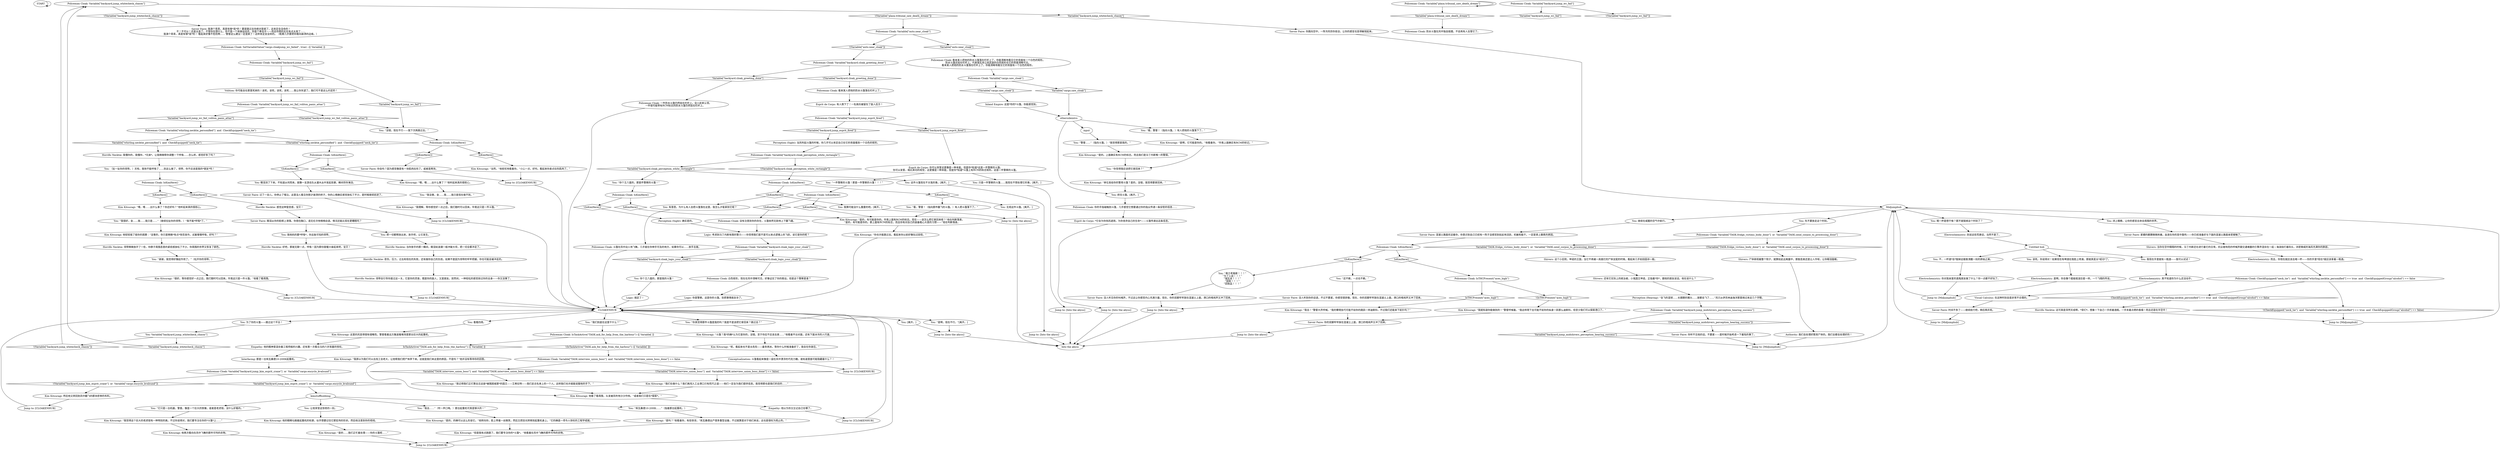# CONTAINERYARD / CLOAK JUMP
# You see a policeman-cloak -- jump to it. Get it. If you're above, to be precise! Otherwise, you can just pick it up or whatever.
# ==================================================
digraph G {
	  0 [label="START"];
	  1 [label="input"];
	  2 [label="You: “警督……”（指向斗篷。）“我觉得那是我的。”"];
	  3 [label="Policeman Cloak: Variable[\"plaza.tribunal_saw_death_dream\"]"];
	  4 [label="Variable[\"plaza.tribunal_saw_death_dream\"]", shape=diamond];
	  5 [label="!(Variable[\"plaza.tribunal_saw_death_dream\"])", shape=diamond];
	  6 [label="Shivers: 尸体俯视着整个院子，就算如此远离震中，那股恶臭还是让人作呕，让你眼泪盈眶。"];
	  7 [label="Jump to: [Into the abyss]"];
	  8 [label="Policeman Cloak: Variable[\"backyard.jump_kim_esprit_crane\"]  or  Variable[\"cargo.encyclo_kvalsund\"]"];
	  9 [label="Variable[\"backyard.jump_kim_esprit_crane\"]  or  Variable[\"cargo.encyclo_kvalsund\"]", shape=diamond];
	  10 [label="!(Variable[\"backyard.jump_kim_esprit_crane\"]  or  Variable[\"cargo.encyclo_kvalsund\"])", shape=diamond];
	  11 [label="Kim Kitsuragi: “我觉得这个巨大的老虎钳有一种特别的美。不过你说得对，我们要专注在你的*斗篷*上……”"];
	  12 [label="You: 喝一杯是想干嘛？那不就毁掉这个时刻了？"];
	  13 [label="Esprit de Corps: *它会为你挡风遮雨，为你舍弃自己的生命*——斗篷传递出这条信息。"];
	  14 [label="You: 该死。你说得对！如果现在有啤酒在我脸上喷涌，那就真是太*成功*了。"];
	  15 [label="You: “你真觉得那件斗篷是我的吗？我是不是该把它拿回来？跳过去？”"];
	  16 [label="You: 闭上眼睛，让你的感官去体会周围的世界。"];
	  17 [label="Jump to: [Midjumphub]"];
	  18 [label="Shivers: 这个小后院，坤诺的王国，当它不再被一具腐烂的尸体支配的时候，看起来几乎如田园诗一般。"];
	  19 [label="Horrific Necktie: 好吧，那就无聊一点，呼吸！因为那份甜蜜兴奋起来吧，宝贝！"];
	  20 [label="Horrific Necktie: 当你放手的那一瞬间，眼泪如浪潮一般冲破大坝，把一切全都冲走了。"];
	  21 [label="Empathy: 他的眼神里混杂着工程师般的兴趣，还有第一次看见马的六岁孩童的惊叹。"];
	  22 [label="You: 只是一件警察的斗篷……我现在不想处理它的事。[离开。]"];
	  23 [label="You: 这件斗篷现在不关我的事。[离开。]"];
	  24 [label="Savoir Faire: 没人听见你的叫喊声，不过这让你感觉内心充满力量。现在，你的双脚牢牢踩在混凝土上面，港口的喧闹声又冲了回来。"];
	  25 [label="Horrific Necktie: 领带会引导你度过这一关。它是你的灵兽，既是你的敌人，又是朋友。突然间，一种轻松的感觉掠过你的全身——你又没事了。"];
	  26 [label="Kim Kitsuragi: “我原以为我们可以去找工会老大，让他帮我们把尸体弄下来。这就是我们来这里的原因，不是吗？”他并没有等待你的回答。"];
	  27 [label="Perception (Sight): 确实是的。"];
	  28 [label="Logic: 考虑到马丁内斯有限的警力——你觉得我们是不是可以来点逻辑上的飞跃，说它是你的呢？"];
	  29 [label="Savoir Faire: 混凝土路面欢迎着你，你意识到自己已经有一阵子没感觉到如此地活跃、机敏和能干。一定是肾上腺素的原因。"];
	  30 [label="Jump to: [Midjumphub]"];
	  31 [label="You: （扯一扯你的领带。）天啦，我快不能呼吸了……别这么做了，领带，你不应该是我的*朋友*吗！"];
	  32 [label="Savoir Faire: 过了一会儿，你停止了啜泣。这里没人看见你刚才崩溃的样子，你的心情确实感觉放松了不少。是时候继续前进了。"];
	  33 [label="Kim Kitsuragi: “当然。”他担忧地看着你。“小心一点，好吗，看起来你差点拉伤肌肉了。”"];
	  34 [label="Policeman Cloak: Variable[\"TASK.interview_union_boss\"]  and  Variable[\"TASK.interview_union_boss_done\"] == false"];
	  35 [label="Variable[\"TASK.interview_union_boss\"]  and  Variable[\"TASK.interview_union_boss_done\"] == false", shape=diamond];
	  36 [label="!(Variable[\"TASK.interview_union_boss\"]  and  Variable[\"TASK.interview_union_boss_done\"] == false)", shape=diamond];
	  37 [label="Interfacing: 那是一台库瓦桑德10-20HK起重机。"];
	  38 [label="Kim Kitsuragi: “我们在做什么？我们离闯入工业港口只有咫尺之遥——他们一定会为我们提供信息。我觉得那也是我们的目的……”"];
	  39 [label="You: 你个王八蛋的，那是我的斗篷！"];
	  40 [label="Policeman Cloak: 没有注意到你的存在，斗篷依然无助地上下翻飞着。"];
	  41 [label="Policeman Cloak: IsTHCPresent(\"aces_high\")"];
	  42 [label="IsTHCPresent(\"aces_high\")", shape=diamond];
	  43 [label="!(IsTHCPresent(\"aces_high\"))", shape=diamond];
	  44 [label="You: 把一切都释放出来，放手吧，让它发生。"];
	  45 [label="Policeman Cloak: Variable[\"backyard.jump_wc_fail\"]"];
	  46 [label="Variable[\"backyard.jump_wc_fail\"]", shape=diamond];
	  47 [label="!(Variable[\"backyard.jump_wc_fail\"])", shape=diamond];
	  48 [label="Kim Kitsuragi: 他的眼睛勾画着起重机的轮廓，似乎想要记住它那宏伟的形状。然后他注意到你的视线。"];
	  49 [label="Savoir Faire: 没人听到你的话语，不过不要紧。你感觉很骄傲。现在，你的双脚牢牢踩在混凝土上面，港口的喧闹声又冲了回来。"];
	  50 [label="Kim Kitsuragi: “呃，看起来也不是太危险——最多两米。等你什么时候准备好了，我会在你身后。”"];
	  51 [label="You: 我猜可能没什么重要的吧。[离开。]"];
	  52 [label="You: “是啊，现在不行。”[离开。]"];
	  53 [label="Policeman Cloak: Variable[\"backyard.jump_whitecheck_chasm\"]"];
	  54 [label="Variable[\"backyard.jump_whitecheck_chasm\"]", shape=diamond];
	  55 [label="!(Variable[\"backyard.jump_whitecheck_chasm\"])", shape=diamond];
	  56 [label="Policeman Cloak: Variable[\"TASK.fridge_victims_body_done\"]  or  Variable[\"TASK.send_corpse_to_processing_done\"]"];
	  57 [label="Variable[\"TASK.fridge_victims_body_done\"]  or  Variable[\"TASK.send_corpse_to_processing_done\"]", shape=diamond];
	  58 [label="!(Variable[\"TASK.fridge_victims_body_done\"]  or  Variable[\"TASK.send_corpse_to_processing_done\"])", shape=diamond];
	  59 [label="You: “弗兰考格斯！！！”\n“为了人民！！！”\n“瑞瓦肖！！！”\n“扭矩！！！”\n“回收品！！！”"];
	  60 [label="Kim Kitsuragi: “单位发给你的警用斗篷？是的，没错，我觉得要拿回来。”"];
	  61 [label="Jump to: [Into the abyss]"];
	  62 [label="Horrific Necktie: 悲伤，压力，过去和现在的失败，还有做你自己的负担。如果不是因为领带的牢牢把握，你也可能会被冲走的。"];
	  63 [label="Jump to: [CLOAKENHUB]"];
	  64 [label="Horrific Necktie: 这可真是浑然天成啊，*哥们*。想象一下自己一手抓着酒瓶，一手夹着点燃的香烟！而且还是在半空中！"];
	  65 [label="Policeman Cloak: SetVariableValue(\"cargo.cloakjump_wc_failed\", true) --[[ Variable[ ]]"];
	  66 [label="Jump to: [CLOAKENHUB]"];
	  67 [label="Shivers: 当你在空中翱翔的时候，马丁内斯还在进行着它的日常。抗议者响亮的呼喊声跟交通堵塞的引擎声混杂在一起；海浪拍打着码头，浓密微咸的海风充满你的肺部。"];
	  68 [label="Kim Kitsuragi: “喂，喂……出什么事了？”他听起来真的很担心。"];
	  69 [label="Policeman Cloak: IsKimHere()"];
	  70 [label="IsKimHere()", shape=diamond];
	  71 [label="!(IsKimHere())", shape=diamond];
	  72 [label="Horrific Necktie: 感觉这种窒息感，宝贝！"];
	  73 [label="kimstuffhubbing"];
	  74 [label="Jump to: [Midjumphub]"];
	  75 [label="Kim Kitsuragi: 他再次看向在风中飞舞的那件可怜的衣物。"];
	  76 [label="Kim Kitsuragi: “是的……我们正忙着处理——你的斗篷呢……”"];
	  77 [label="Kim Kitsuragi: “很好。等你感觉好一点之后，我们随时可以回来。毕竟这只是一件斗篷。”他看了看周围。"];
	  78 [label="Jump to: [CLOAKENHUB]"];
	  79 [label="You: “一件警察的斗篷！那是一件警察的斗篷！！！”"];
	  80 [label="You: 看看四周。"];
	  81 [label="Kim Kitsuragi: “我去！”警督大声呼喊。“我的攀爬技巧可能不如你的跳跃一样迪斯科，不过我们还能来下前扑吗？”"];
	  82 [label="Policeman Cloak: 白色矩形，现在在风中清晰可见，好像证实了你的假设。但是这个警察是谁？"];
	  83 [label="Kim Kitsuragi: “斗篷？我*的确*认为它是你的，没错。至于你应不应该去拿……”他看着平台对面，还有下面冰冷的人行道。"];
	  84 [label="You: “看，警督！（指向斗篷。）有人把他的斗篷落下了。”"];
	  85 [label="Electrochemistry: 别说这些荒唐话，当然不是了。"];
	  86 [label="Jump to: [Into the abyss]"];
	  87 [label="Kim Kitsuragi: 他看了看周围，头发被风吹地沙沙作响。“或者我们只是在*探索*。”"];
	  88 [label="Into the abyss"];
	  89 [label="Kim Kitsuragi: “你也许能跳过去。看起来你以前好像玩过田径。”"];
	  90 [label="You: 先不要放走这个时刻。"];
	  91 [label="Policeman Cloak: Variable[\"backyard.jump_midshivers_perception_hearing_success\"]"];
	  92 [label="Variable[\"backyard.jump_midshivers_perception_hearing_success\"]", shape=diamond];
	  93 [label="!(Variable[\"backyard.jump_midshivers_perception_hearing_success\"])", shape=diamond];
	  94 [label="You: “还不赖，一点也不赖。”"];
	  95 [label="Horrific Necktie: 我懂你的，我懂你，*兄弟*。让我稍微帮你调整一下呼吸……怎么样，感觉好多了吗？"];
	  96 [label="You: “我很好，金……我……我只是……”（继续拉扯你的领带。）“我不能*呼吸*了。”"];
	  97 [label="Policeman Cloak: 你的手指碰触到斗篷，几乎感觉它想要通过你的指尖传递一条安慰的信息……"];
	  98 [label="Jump to: [Midjumphub]"];
	  99 [label="Policeman Cloak: 看来某人把他的防水斗篷落在栏杆上了。"];
	  100 [label="Logic: 你是警察。这是你的斗篷。别把事情搞复杂了。"];
	  101 [label="Jump to: [CLOAKENHUB]"];
	  102 [label="Savoir Faire: 你会吗？因为感觉像是有一块肌肉拉伤了。或者是两块。"];
	  103 [label="You: 有意思。为什么有人会把斗篷落在这里，我怎么才能拿到它呢？"];
	  104 [label="Policeman Cloak: CheckEquipped(\"neck_tie\")  and  Variable[\"whirling.necktie_personified\"] == true  and  CheckEquippedGroup(\"alcohol\") == false"];
	  105 [label="CheckEquipped(\"neck_tie\")  and  Variable[\"whirling.necktie_personified\"] == true  and  CheckEquippedGroup(\"alcohol\") == false", shape=diamond];
	  106 [label="!(CheckEquipped(\"neck_tie\")  and  Variable[\"whirling.necktie_personified\"] == true  and  CheckEquippedGroup(\"alcohol\") == false)", shape=diamond];
	  107 [label="Midjumphub"];
	  108 [label="Shivers: 还有它实际上的统治者，小鬼国王坤诺，正指着*你*，跟他的朋友说话。他在说什么？"];
	  109 [label="You: 继续在咸腥的空气中航行。"];
	  110 [label="You: “库瓦桑德10-20HK……”（指着那台起重机。）"];
	  111 [label="You: “它只是一台机器，警督。像是一个巨大的铁锤，或者是老虎钳。没什么好看的。”"];
	  112 [label="Kim Kitsuragi: “是的，的确可以这么形容它。”他转向你，脸上带着一丝微笑，然后又把目光转移到起重机身上。“它的确是一项令人惊叹的工程学成就。”"];
	  113 [label="Electrochemistry: 真不知道你为什么还没动手。"];
	  114 [label="Policeman Cloak: Variable[\"backyard.jump_wc_fail\"]"];
	  115 [label="Variable[\"backyard.jump_wc_fail\"]", shape=diamond];
	  116 [label="!(Variable[\"backyard.jump_wc_fail\"])", shape=diamond];
	  117 [label="Policeman Cloak: 防水斗篷在风中独自摇摆。不会再有人去管它了。"];
	  118 [label="Esprit de Corps: 有人倒下了！一名骑兵被留在了敌人后方！"];
	  119 [label="Perception (Sight): 当风吹起斗篷的时候，你几乎可以肯定自己在它的背面看到一个白色的矩形。"];
	  120 [label="Policeman Cloak: IsKimHere()"];
	  121 [label="IsKimHere()", shape=diamond];
	  122 [label="!(IsKimHere())", shape=diamond];
	  123 [label="Policeman Cloak: IsKimHere()"];
	  124 [label="IsKimHere()", shape=diamond];
	  125 [label="!(IsKimHere())", shape=diamond];
	  126 [label="Kim Kitsuragi: “是吗？”他看着你，有些惊讶。“库瓦桑德出产很多重型设备，不过就算是对于他们来说，这也是很叹为观止的。”"];
	  127 [label="Esprit de Corps: 你可以发誓这更像是一种本能，但是你*知道*这是一件警察的斗篷。\n你可以发誓，相比真切的视觉，这更像是一种本能，但是你*知道*斗篷上有RCM的标志矩形。这是一件警察的斗篷。"];
	  128 [label="Jump to: [Into the abyss]"];
	  129 [label="Logic: 搞定了！"];
	  130 [label="Savoir Faire: 紧绷的脚踝微微刺痛，血液在你的耳中轰鸣——你已经准备好与下面的混凝土路面亲密接触了。"];
	  131 [label="Authority: 我们会处理好那具尸体的。我们全都会处理好的！"];
	  132 [label="Policeman Cloak: Variable[\"whirling.necktie_personified\"]  and  CheckEquipped(\"neck_tie\")"];
	  133 [label="Variable[\"whirling.necktie_personified\"]  and  CheckEquipped(\"neck_tie\")", shape=diamond];
	  134 [label="!(Variable[\"whirling.necktie_personified\"]  and  CheckEquipped(\"neck_tie\"))", shape=diamond];
	  135 [label="Savoir Faire: 眼泪从你的脸颊上滑落。你捂住胸口，语无伦次地喃喃自语。情况还能比现在更糟糕吗？"];
	  136 [label="Electrochemistry: 而且，你现在就应该去喝一杯——你的手里*现在*就应该拿着一瓶酒。"];
	  137 [label="You: 不，一杯酒*会*毁掉这极致清醒一刻的原始之美。"];
	  138 [label="Kim Kitsuragi: “我理解。等你感觉好一点之后，我们随时可以回来。毕竟这只是一件斗篷。”"];
	  139 [label="Horrific Necktie: 领带稍微放开了一些，你脖子周围恶意的紧扼感放松了不少。你周围的世界又恢复了颜色。"];
	  140 [label="Policeman Cloak: Variable[\"backyard.jump_esprit_fired\"]"];
	  141 [label="Variable[\"backyard.jump_esprit_fired\"]", shape=diamond];
	  142 [label="!(Variable[\"backyard.jump_esprit_fired\"])", shape=diamond];
	  143 [label="Jump to: [Into the abyss]"];
	  144 [label="Volition: 你可能会在那里死掉的！该死，该死，该死，该死……我让你失望了。我们可不是这么约定的！"];
	  145 [label="Policeman Cloak: IsKimHere()"];
	  146 [label="IsKimHere()", shape=diamond];
	  147 [label="!(IsKimHere())", shape=diamond];
	  148 [label="You: 抓住斗篷。[离开。]"];
	  149 [label="Empathy: 他以为你又忘记自己在哪了。"];
	  150 [label="Kim Kitsuragi: 然后他又转回到风中翻飞的那块悲惨的布料。"];
	  151 [label="Untitled hub"];
	  152 [label="Policeman Cloak: Variable[\"auto.near_cloak\"]"];
	  153 [label="Variable[\"auto.near_cloak\"]", shape=diamond];
	  154 [label="!(Variable[\"auto.near_cloak\"])", shape=diamond];
	  155 [label="Policeman Cloak: Variable[\"backyard.jump_wc_fail_voliton_panic_attac\"]"];
	  156 [label="Variable[\"backyard.jump_wc_fail_voliton_panic_attac\"]", shape=diamond];
	  157 [label="!(Variable[\"backyard.jump_wc_fail_voliton_panic_attac\"])", shape=diamond];
	  158 [label="You: 眼泪流了下来。不知道从何而来。就像一支游击队从灌木丛中发起突袭，瞬间将你淹没。"];
	  159 [label="You: “谢谢，我觉得好像起作用了。”（松开你的领带。）"];
	  160 [label="You: “我去……”（吹一声口哨。）那台起重机可真是够大的！”"];
	  161 [label="Jump to: [CLOAKENHUB]"];
	  162 [label="Kim Kitsuragi: “我就知道你能做到的！”警督呼喊着。“我这样爬下去可能不如你的纵身一跃那么迪斯科，但至少我们可以探索港口了。”"];
	  163 [label="Policeman Cloak: Variable[\"backyard.cloak_perception_white_rectangle\"]"];
	  164 [label="Variable[\"backyard.cloak_perception_white_rectangle\"]", shape=diamond];
	  165 [label="!(Variable[\"backyard.cloak_perception_white_rectangle\"])", shape=diamond];
	  166 [label="You: “看，警督！（指向那件翻飞的斗篷。）有人把斗篷落下了。”"];
	  167 [label="CLOAKENHUB"];
	  168 [label="Policeman Cloak: IsKimHere()"];
	  169 [label="IsKimHere()", shape=diamond];
	  170 [label="!(IsKimHere())", shape=diamond];
	  171 [label="Policeman Cloak: Variable[\"backyard.cloak_logic_your_cloak\"]"];
	  172 [label="Variable[\"backyard.cloak_logic_your_cloak\"]", shape=diamond];
	  173 [label="!(Variable[\"backyard.cloak_logic_your_cloak\"])", shape=diamond];
	  174 [label="You: “我们到底在这里干什么？”"];
	  175 [label="Savoir Faire: 我滴个乖乖，真是有够*高*的！要是跳过去你绝对是疯了。这肯定会没命的！\n不！不可以！还是太高了。不管你在想什么，你不是一个体操运动员，你是个拳击手——而且你爬的实在有点太高了……\n我滴个乖乖，真是有够*高*的！‘看起来好像不危险啊……’警督这么建议一定是疯了！这样肯定会没命的。（眩晕几乎要把你推向崩溃的边缘。）"];
	  176 [label="Kim Kitsuragi: “喂，喂……出什么事了？你还好吗？”他听起来真的很担心。"];
	  177 [label="Jump to: [Into the abyss]"];
	  178 [label="You: “我没事，金……我……我只是现在做不到。”"];
	  179 [label="Policeman Cloak: IsTaskActive(\"TASK.ask_for_help_from_the_harbour\")--[[ Variable[ ]]"];
	  180 [label="IsTaskActive(\"TASK.ask_for_help_from_the_harbour\")--[[ Variable[ ]]", shape=diamond];
	  181 [label="!(IsTaskActive(\"TASK.ask_for_help_from_the_harbour\")--[[ Variable[ ]])", shape=diamond];
	  182 [label="You: “你个王八蛋的，那是件警察的斗篷！”"];
	  183 [label="Policeman Cloak: IsKimHere()"];
	  184 [label="IsKimHere()", shape=diamond];
	  185 [label="!(IsKimHere())", shape=diamond];
	  186 [label="You: 我他妈的要*呼吸*，你这条可怕的领带。"];
	  187 [label="Kim Kitsuragi: 这里的风变得很有侵略性。警督看着远方集装箱堆场里那台巨大的起重机。"];
	  188 [label="Kim Kitsuragi: “是啊，它可能是你的。”他看着你。“毕竟上面确实有RCM的标记。”"];
	  189 [label="You: “你觉得我应该把它拿回来？”"];
	  190 [label="Savoir Faire: 时间不多了——继续航行吧，稍后再庆祝。"];
	  191 [label="Kim Kitsuragi: “但是我有点跑题了。我们要专注你的*斗篷*。”他看着在风中飞舞的那件可怜的衣物。"];
	  192 [label="You: 为了你的斗篷——跳过这个平台！"];
	  193 [label="You: Variable[\"backyard.jump_whitecheck_chasm\"]"];
	  194 [label="Variable[\"backyard.jump_whitecheck_chasm\"]", shape=diamond];
	  195 [label="!(Variable[\"backyard.jump_whitecheck_chasm\"])", shape=diamond];
	  196 [label="Savoir Faire: 你听不见他的话。不要紧——是时候开始考虑一下着陆的事了。"];
	  197 [label="Kim Kitsuragi: “我记得我们正打算去见这座*被围困城堡*的国王——艾弗拉特——我们走访名单上的一个人。这样我们也许就能说服他的手下。”"];
	  198 [label="You: 让他享受这惊奇的一刻。"];
	  199 [label="Jump to: [Into the abyss]"];
	  200 [label="You: 我现在手里就有一瓶酒——我可以试试！"];
	  201 [label="Savoir Faire: 你的双脚牢牢踩在混凝土上面，港口的喧闹声又冲了回来。"];
	  202 [label="Inland Empire: 这是*你的*斗篷。你能感觉到。"];
	  203 [label="Policeman Cloak: Variable[\"cargo.saw_cloak\"]"];
	  204 [label="Variable[\"cargo.saw_cloak\"]", shape=diamond];
	  205 [label="!(Variable[\"cargo.saw_cloak\"])", shape=diamond];
	  206 [label="Kim Kitsuragi: “是的。上面确实有RCM的标志。而且我们是马丁内斯唯一的警探。”"];
	  207 [label="Policeman Cloak: IsKimHere()"];
	  208 [label="IsKimHere()", shape=diamond];
	  209 [label="!(IsKimHere())", shape=diamond];
	  210 [label="You: 无视这件斗篷。[离开。]"];
	  211 [label="Savoir Faire: 你跳向空中，一阵冷风将你吞没，让你的感官也变得敏锐起来。"];
	  212 [label="Perception (Hearing): “会飞的混球……长翅膀的猪头……屎都会飞了……”风只从伊苏林迪海洋那里捎过来这几个字眼。"];
	  213 [label="Conceptualization: 斗篷看起来像是一袋在风中漂浮的巧克力糖。谁知道里面可能隐藏着什么？！"];
	  214 [label="You: “没错，现在不行——我下次再跳过去。”"];
	  215 [label="Policeman Cloak: 看来某人把他的防水斗篷落在栏杆上了。你能清晰地看见它的背面有一个白色的矩形。\n防水斗篷还挂在栏杆上。代表瑞瓦肖公民武装的白色矩形在它的背面清晰可见。\n看来某人把他的防水斗篷落在栏杆上了。你能清晰地看见它的背面有一个白色的矩形。"];
	  216 [label="othersideintro"];
	  217 [label="Policeman Cloak: 一件防水斗篷仍然挂在栏杆上。没人前来认领。\n一件很可能带有RCM标志的防水斗篷仍然挂在栏杆上。"];
	  218 [label="Visual Calculus: 在这种时刻会是非常不合理的。"];
	  219 [label="Kim Kitsuragi: “是的，有可能是你的。毕竟上面有RCM的标志。现在——该怎么把它拿回来呢？”他在判断落差。\n“是的，有可能是你的。那上面有RCM的标志，而且你有对自己的装备粗心大意的习惯——”他在判断落差。"];
	  220 [label="You: [离开。]"];
	  221 [label="Kim Kitsuragi: 他轻轻摇了摇你的肩膀：“没事的，你只是稍微*有点*惊恐发作。试着慢慢呼吸，好吗？”"];
	  222 [label="Jump to: [CLOAKENHUB]"];
	  223 [label="Jump to: [CLOAKENHUB]"];
	  224 [label="Jump to: [CLOAKENHUB]"];
	  225 [label="Policeman Cloak: Variable[\"backyard.cloak_greeting_done\"]"];
	  226 [label="Variable[\"backyard.cloak_greeting_done\"]", shape=diamond];
	  227 [label="!(Variable[\"backyard.cloak_greeting_done\"])", shape=diamond];
	  228 [label="Electrochemistry: 是啊。你会像个超级摇滚巨星一样。一个飞翔的传说。"];
	  229 [label="Electrochemistry: 你对我亲爱的酒鬼朋友做了什么？你一点都不好玩了。"];
	  230 [label="Policeman Cloak: 斗篷在风中动人地飞舞。几乎就在你伸手可及的地方，如果你可以……放手去做。"];
	  0 -> 0
	  1 -> 2
	  2 -> 206
	  3 -> 3
	  3 -> 4
	  4 -> 117
	  5 -> 152
	  6 -> 131
	  7 -> 88
	  8 -> 9
	  8 -> 10
	  9 -> 73
	  10 -> 150
	  11 -> 75
	  12 -> 85
	  13 -> 86
	  14 -> 228
	  15 -> 83
	  16 -> 130
	  17 -> 107
	  18 -> 108
	  19 -> 222
	  20 -> 62
	  21 -> 37
	  22 -> 177
	  23 -> 61
	  24 -> 7
	  25 -> 222
	  26 -> 87
	  27 -> 28
	  28 -> 171
	  29 -> 123
	  30 -> 107
	  31 -> 69
	  32 -> 66
	  33 -> 63
	  34 -> 35
	  34 -> 36
	  35 -> 197
	  36 -> 38
	  37 -> 8
	  38 -> 87
	  39 -> 129
	  40 -> 28
	  41 -> 42
	  41 -> 43
	  42 -> 81
	  43 -> 162
	  44 -> 20
	  45 -> 46
	  45 -> 47
	  46 -> 214
	  47 -> 144
	  48 -> 76
	  49 -> 7
	  50 -> 213
	  51 -> 128
	  52 -> 143
	  53 -> 54
	  53 -> 55
	  54 -> 211
	  55 -> 175
	  56 -> 57
	  56 -> 58
	  57 -> 18
	  58 -> 6
	  59 -> 24
	  60 -> 148
	  61 -> 88
	  62 -> 25
	  63 -> 167
	  64 -> 17
	  65 -> 45
	  66 -> 167
	  67 -> 136
	  68 -> 178
	  69 -> 70
	  69 -> 71
	  70 -> 176
	  71 -> 72
	  72 -> 135
	  73 -> 160
	  73 -> 198
	  73 -> 110
	  73 -> 111
	  74 -> 107
	  75 -> 161
	  76 -> 161
	  77 -> 78
	  78 -> 167
	  79 -> 168
	  80 -> 187
	  81 -> 201
	  82 -> 100
	  83 -> 50
	  84 -> 188
	  85 -> 151
	  86 -> 88
	  87 -> 149
	  89 -> 167
	  90 -> 56
	  91 -> 92
	  91 -> 93
	  92 -> 30
	  93 -> 196
	  94 -> 49
	  95 -> 31
	  96 -> 221
	  97 -> 13
	  98 -> 107
	  99 -> 118
	  100 -> 167
	  101 -> 167
	  102 -> 63
	  103 -> 230
	  104 -> 105
	  104 -> 106
	  105 -> 64
	  106 -> 17
	  107 -> 16
	  107 -> 90
	  107 -> 12
	  107 -> 109
	  108 -> 212
	  109 -> 29
	  110 -> 126
	  111 -> 11
	  112 -> 191
	  113 -> 218
	  114 -> 115
	  114 -> 116
	  118 -> 140
	  119 -> 163
	  120 -> 121
	  120 -> 122
	  121 -> 219
	  122 -> 27
	  123 -> 124
	  123 -> 125
	  124 -> 41
	  125 -> 59
	  125 -> 94
	  126 -> 191
	  127 -> 22
	  127 -> 79
	  128 -> 88
	  129 -> 167
	  130 -> 67
	  131 -> 30
	  132 -> 133
	  132 -> 134
	  133 -> 95
	  134 -> 183
	  135 -> 186
	  135 -> 44
	  136 -> 104
	  137 -> 229
	  138 -> 66
	  139 -> 159
	  140 -> 141
	  140 -> 142
	  141 -> 127
	  142 -> 119
	  143 -> 88
	  144 -> 155
	  145 -> 146
	  145 -> 147
	  146 -> 33
	  147 -> 102
	  148 -> 97
	  149 -> 223
	  150 -> 101
	  151 -> 200
	  151 -> 137
	  151 -> 14
	  152 -> 153
	  152 -> 154
	  153 -> 215
	  154 -> 225
	  155 -> 156
	  155 -> 157
	  156 -> 132
	  157 -> 214
	  158 -> 32
	  159 -> 77
	  160 -> 112
	  161 -> 167
	  162 -> 201
	  163 -> 164
	  163 -> 165
	  164 -> 182
	  164 -> 23
	  165 -> 207
	  166 -> 219
	  167 -> 192
	  167 -> 174
	  167 -> 15
	  167 -> 80
	  167 -> 52
	  167 -> 220
	  168 -> 169
	  168 -> 170
	  169 -> 219
	  170 -> 40
	  171 -> 172
	  171 -> 173
	  172 -> 39
	  173 -> 82
	  174 -> 179
	  175 -> 65
	  176 -> 96
	  177 -> 88
	  178 -> 138
	  179 -> 180
	  179 -> 181
	  180 -> 26
	  181 -> 34
	  182 -> 120
	  183 -> 184
	  183 -> 185
	  184 -> 68
	  185 -> 158
	  186 -> 19
	  187 -> 21
	  188 -> 189
	  189 -> 60
	  190 -> 98
	  191 -> 161
	  192 -> 193
	  193 -> 194
	  193 -> 195
	  194 -> 53
	  195 -> 53
	  196 -> 30
	  197 -> 87
	  198 -> 48
	  199 -> 88
	  200 -> 113
	  201 -> 199
	  202 -> 216
	  203 -> 204
	  203 -> 205
	  204 -> 216
	  205 -> 202
	  206 -> 189
	  207 -> 208
	  207 -> 209
	  208 -> 210
	  208 -> 166
	  209 -> 51
	  209 -> 103
	  210 -> 128
	  211 -> 107
	  212 -> 91
	  213 -> 224
	  214 -> 145
	  215 -> 203
	  216 -> 1
	  216 -> 84
	  216 -> 148
	  217 -> 167
	  218 -> 190
	  219 -> 89
	  220 -> 143
	  221 -> 139
	  222 -> 167
	  223 -> 167
	  224 -> 167
	  225 -> 226
	  225 -> 227
	  226 -> 217
	  227 -> 99
	  228 -> 74
	  229 -> 74
	  230 -> 167
}

